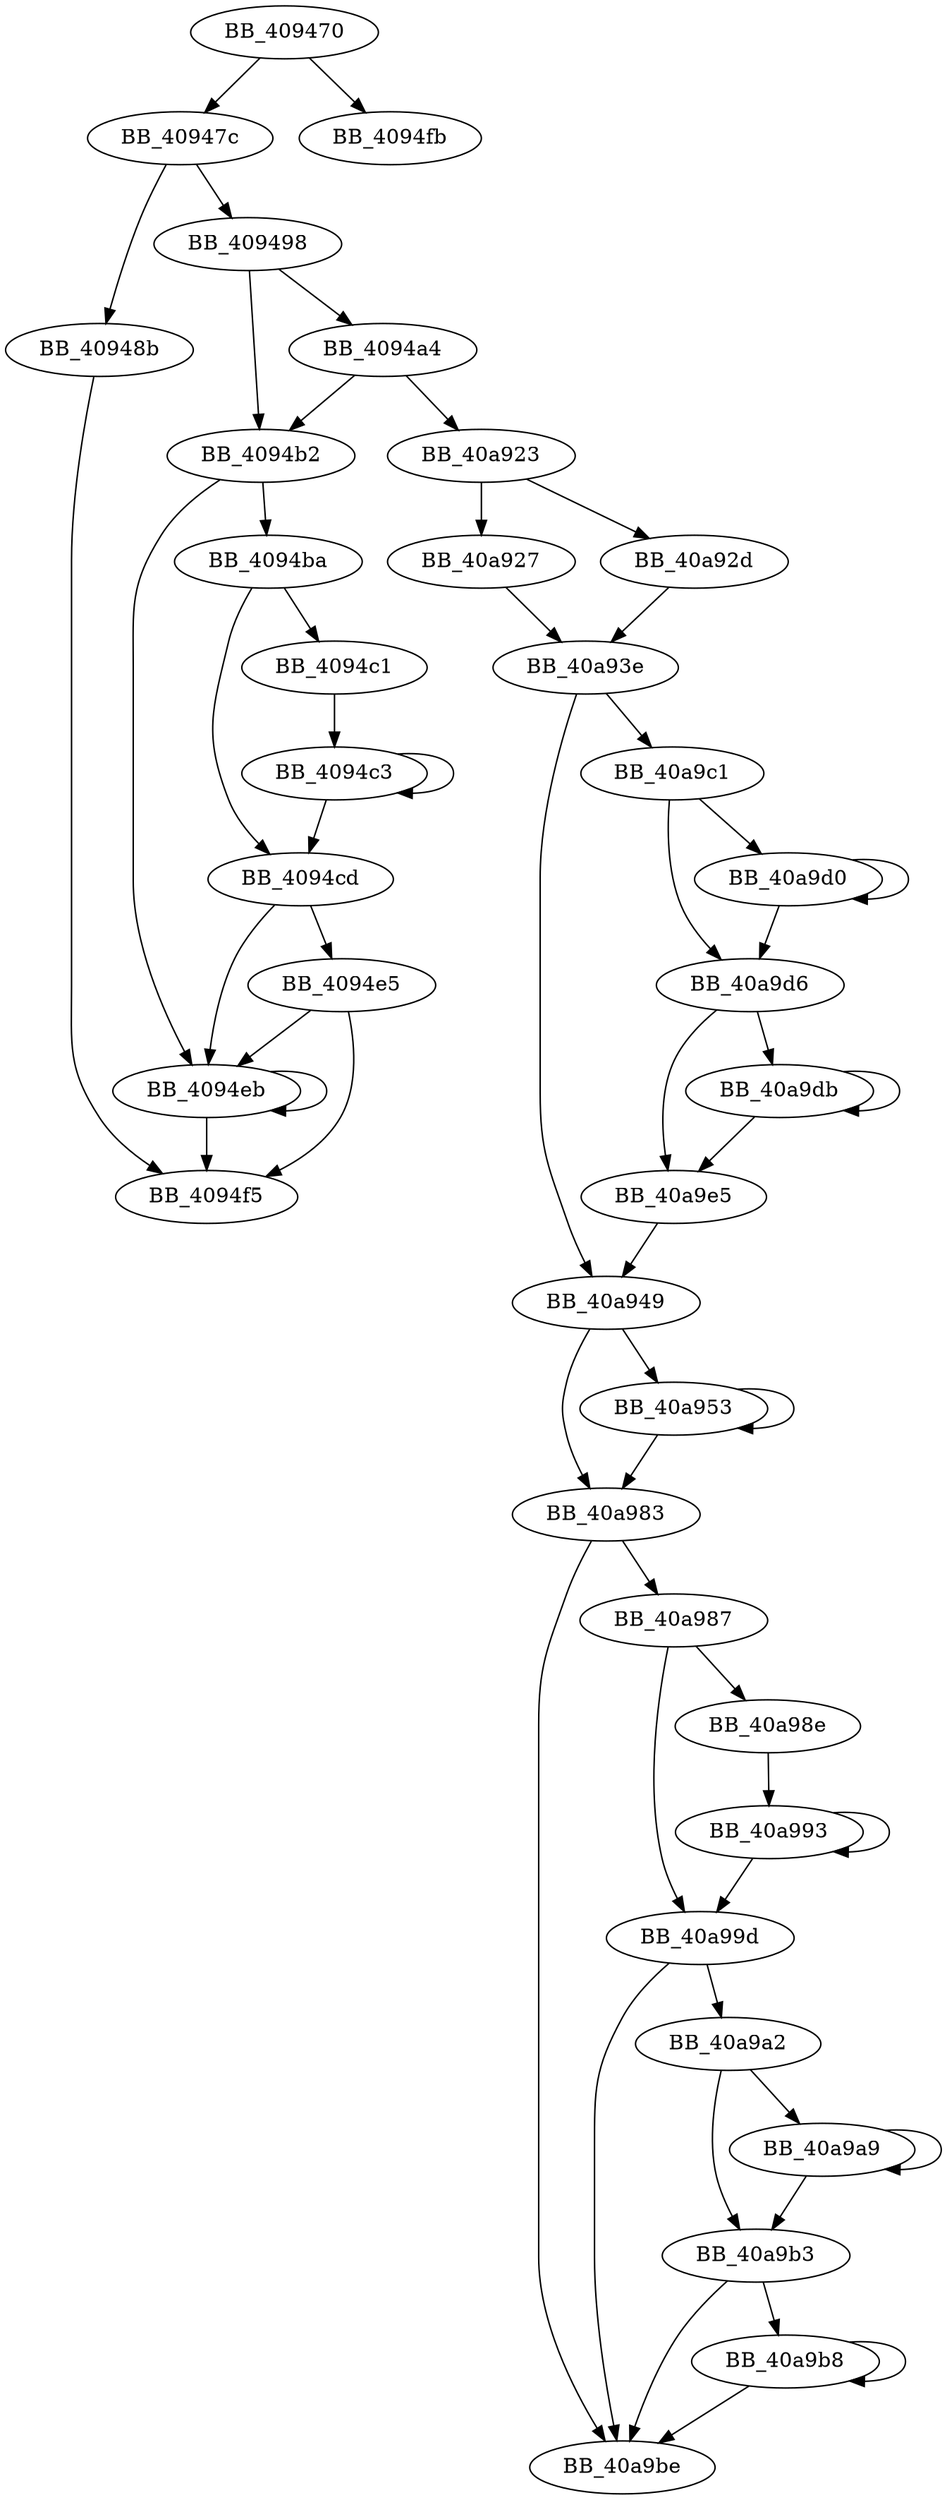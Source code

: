 DiGraph _memset{
BB_409470->BB_40947c
BB_409470->BB_4094fb
BB_40947c->BB_40948b
BB_40947c->BB_409498
BB_40948b->BB_4094f5
BB_409498->BB_4094a4
BB_409498->BB_4094b2
BB_4094a4->BB_4094b2
BB_4094a4->BB_40a923
BB_4094b2->BB_4094ba
BB_4094b2->BB_4094eb
BB_4094ba->BB_4094c1
BB_4094ba->BB_4094cd
BB_4094c1->BB_4094c3
BB_4094c3->BB_4094c3
BB_4094c3->BB_4094cd
BB_4094cd->BB_4094e5
BB_4094cd->BB_4094eb
BB_4094e5->BB_4094eb
BB_4094e5->BB_4094f5
BB_4094eb->BB_4094eb
BB_4094eb->BB_4094f5
BB_40a923->BB_40a927
BB_40a923->BB_40a92d
BB_40a927->BB_40a93e
BB_40a92d->BB_40a93e
BB_40a93e->BB_40a949
BB_40a93e->BB_40a9c1
BB_40a949->BB_40a953
BB_40a949->BB_40a983
BB_40a953->BB_40a953
BB_40a953->BB_40a983
BB_40a983->BB_40a987
BB_40a983->BB_40a9be
BB_40a987->BB_40a98e
BB_40a987->BB_40a99d
BB_40a98e->BB_40a993
BB_40a993->BB_40a993
BB_40a993->BB_40a99d
BB_40a99d->BB_40a9a2
BB_40a99d->BB_40a9be
BB_40a9a2->BB_40a9a9
BB_40a9a2->BB_40a9b3
BB_40a9a9->BB_40a9a9
BB_40a9a9->BB_40a9b3
BB_40a9b3->BB_40a9b8
BB_40a9b3->BB_40a9be
BB_40a9b8->BB_40a9b8
BB_40a9b8->BB_40a9be
BB_40a9c1->BB_40a9d0
BB_40a9c1->BB_40a9d6
BB_40a9d0->BB_40a9d0
BB_40a9d0->BB_40a9d6
BB_40a9d6->BB_40a9db
BB_40a9d6->BB_40a9e5
BB_40a9db->BB_40a9db
BB_40a9db->BB_40a9e5
BB_40a9e5->BB_40a949
}
